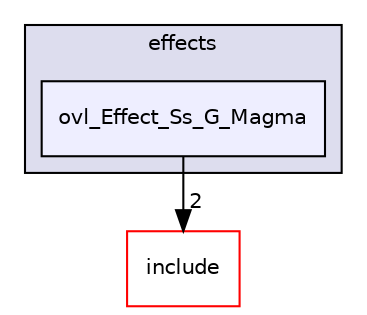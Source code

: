 digraph "src/overlays/effects/ovl_Effect_Ss_G_Magma" {
  compound=true
  node [ fontsize="10", fontname="Helvetica"];
  edge [ labelfontsize="10", labelfontname="Helvetica"];
  subgraph clusterdir_d7d63ed29fdd4206bb68b2cd46ee04ef {
    graph [ bgcolor="#ddddee", pencolor="black", label="effects" fontname="Helvetica", fontsize="10", URL="dir_d7d63ed29fdd4206bb68b2cd46ee04ef.html"]
  dir_48355a9e896b8858dabc3da0cb67f8f1 [shape=box, label="ovl_Effect_Ss_G_Magma", style="filled", fillcolor="#eeeeff", pencolor="black", URL="dir_48355a9e896b8858dabc3da0cb67f8f1.html"];
  }
  dir_d44c64559bbebec7f509842c48db8b23 [shape=box label="include" fillcolor="white" style="filled" color="red" URL="dir_d44c64559bbebec7f509842c48db8b23.html"];
  dir_48355a9e896b8858dabc3da0cb67f8f1->dir_d44c64559bbebec7f509842c48db8b23 [headlabel="2", labeldistance=1.5 headhref="dir_000459_000000.html"];
}
